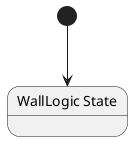 @startuml WallLogic
state "WallLogic State" as Vardag_WallLogic_State
[*] --> Vardag_WallLogic_State
@enduml